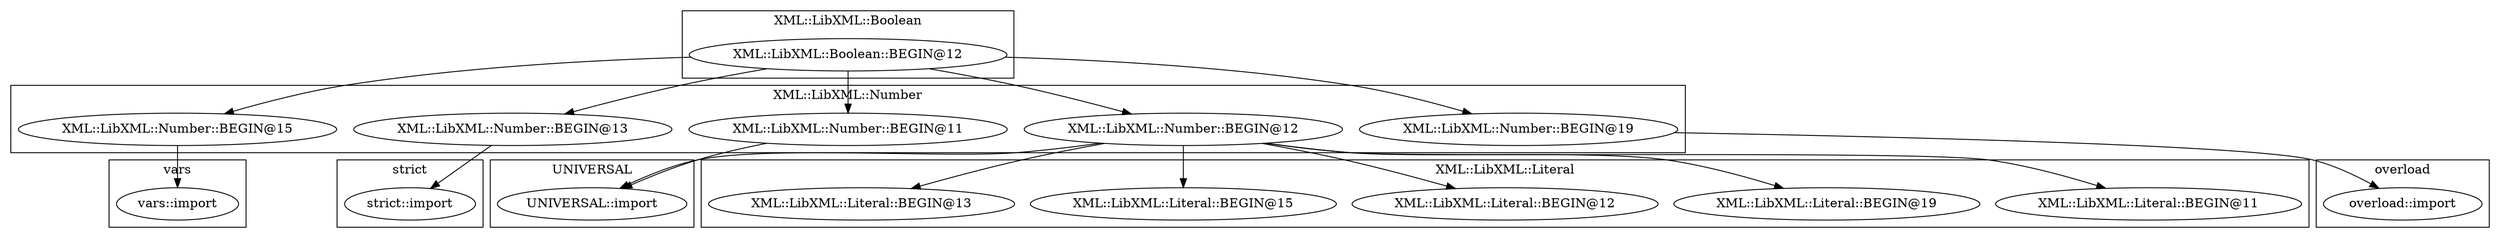 digraph {
graph [overlap=false]
subgraph cluster_UNIVERSAL {
	label="UNIVERSAL";
	"UNIVERSAL::import";
}
subgraph cluster_XML_LibXML_Number {
	label="XML::LibXML::Number";
	"XML::LibXML::Number::BEGIN@15";
	"XML::LibXML::Number::BEGIN@13";
	"XML::LibXML::Number::BEGIN@12";
	"XML::LibXML::Number::BEGIN@19";
	"XML::LibXML::Number::BEGIN@11";
}
subgraph cluster_XML_LibXML_Boolean {
	label="XML::LibXML::Boolean";
	"XML::LibXML::Boolean::BEGIN@12";
}
subgraph cluster_XML_LibXML_Literal {
	label="XML::LibXML::Literal";
	"XML::LibXML::Literal::BEGIN@11";
	"XML::LibXML::Literal::BEGIN@19";
	"XML::LibXML::Literal::BEGIN@12";
	"XML::LibXML::Literal::BEGIN@15";
	"XML::LibXML::Literal::BEGIN@13";
}
subgraph cluster_overload {
	label="overload";
	"overload::import";
}
subgraph cluster_vars {
	label="vars";
	"vars::import";
}
subgraph cluster_strict {
	label="strict";
	"strict::import";
}
"XML::LibXML::Number::BEGIN@19" -> "overload::import";
"XML::LibXML::Number::BEGIN@12" -> "XML::LibXML::Literal::BEGIN@12";
"XML::LibXML::Boolean::BEGIN@12" -> "XML::LibXML::Number::BEGIN@12";
"XML::LibXML::Number::BEGIN@12" -> "XML::LibXML::Literal::BEGIN@19";
"XML::LibXML::Number::BEGIN@12" -> "UNIVERSAL::import";
"XML::LibXML::Number::BEGIN@11" -> "UNIVERSAL::import";
"XML::LibXML::Number::BEGIN@12" -> "XML::LibXML::Literal::BEGIN@15";
"XML::LibXML::Number::BEGIN@13" -> "strict::import";
"XML::LibXML::Number::BEGIN@12" -> "XML::LibXML::Literal::BEGIN@11";
"XML::LibXML::Number::BEGIN@15" -> "vars::import";
"XML::LibXML::Number::BEGIN@12" -> "XML::LibXML::Literal::BEGIN@13";
"XML::LibXML::Boolean::BEGIN@12" -> "XML::LibXML::Number::BEGIN@11";
"XML::LibXML::Boolean::BEGIN@12" -> "XML::LibXML::Number::BEGIN@13";
"XML::LibXML::Boolean::BEGIN@12" -> "XML::LibXML::Number::BEGIN@15";
"XML::LibXML::Boolean::BEGIN@12" -> "XML::LibXML::Number::BEGIN@19";
}
